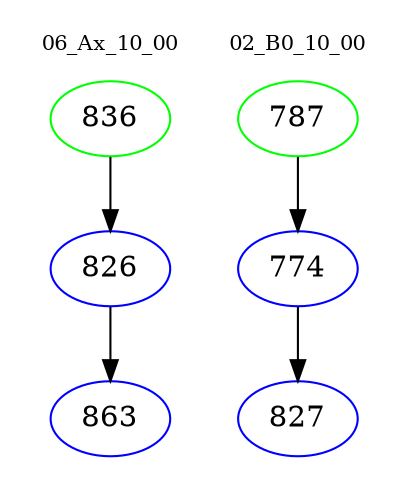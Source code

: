 digraph{
subgraph cluster_0 {
color = white
label = "06_Ax_10_00";
fontsize=10;
T0_836 [label="836", color="green"]
T0_836 -> T0_826 [color="black"]
T0_826 [label="826", color="blue"]
T0_826 -> T0_863 [color="black"]
T0_863 [label="863", color="blue"]
}
subgraph cluster_1 {
color = white
label = "02_B0_10_00";
fontsize=10;
T1_787 [label="787", color="green"]
T1_787 -> T1_774 [color="black"]
T1_774 [label="774", color="blue"]
T1_774 -> T1_827 [color="black"]
T1_827 [label="827", color="blue"]
}
}

